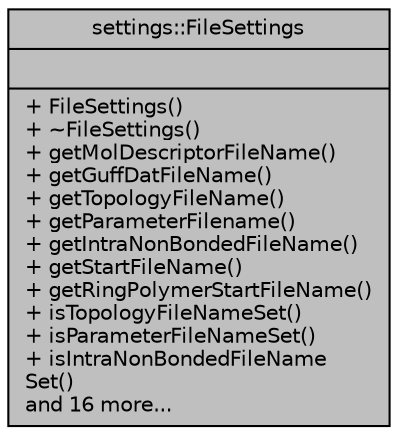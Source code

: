 digraph "settings::FileSettings"
{
 // LATEX_PDF_SIZE
  edge [fontname="Helvetica",fontsize="10",labelfontname="Helvetica",labelfontsize="10"];
  node [fontname="Helvetica",fontsize="10",shape=record];
  Node1 [label="{settings::FileSettings\n||+ FileSettings()\l+ ~FileSettings()\l+ getMolDescriptorFileName()\l+ getGuffDatFileName()\l+ getTopologyFileName()\l+ getParameterFilename()\l+ getIntraNonBondedFileName()\l+ getStartFileName()\l+ getRingPolymerStartFileName()\l+ isTopologyFileNameSet()\l+ isParameterFileNameSet()\l+ isIntraNonBondedFileName\lSet()\land 16 more...\l}",height=0.2,width=0.4,color="black", fillcolor="grey75", style="filled", fontcolor="black",tooltip="static class to store settings of the files"];
}
